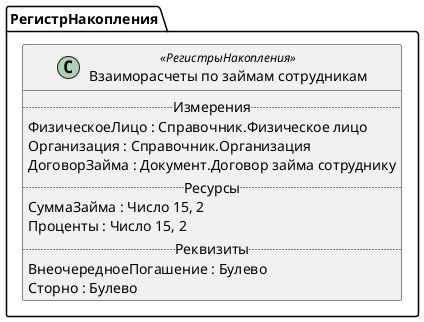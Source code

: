 ﻿@startuml ВзаиморасчетыПоЗаймамСотрудникам
'!include templates.wsd
'..\include templates.wsd
class РегистрНакопления.ВзаиморасчетыПоЗаймамСотрудникам as "Взаиморасчеты по займам сотрудникам" <<РегистрыНакопления>>
{
..Измерения..
ФизическоеЛицо : Справочник.Физическое лицо
Организация : Справочник.Организация
ДоговорЗайма : Документ.Договор займа сотруднику
..Ресурсы..
СуммаЗайма : Число 15, 2
Проценты : Число 15, 2
..Реквизиты..
ВнеочередноеПогашение : Булево
Сторно : Булево
}
@enduml
